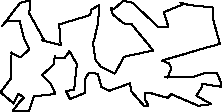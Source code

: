 unitsize(0.001cm);
// 22944
draw((2995,264)--(2658,360));
draw((2658,360)--(2597,349));
draw((2597,349)--(2592,248));
draw((2592,248)--(2656,128));
draw((2656,128)--(2581,121));
draw((2581,121)--(2347,388));
draw((2347,388)--(2334,523));
draw((2334,523)--(1962,389));
draw((1962,389)--(1828,456));
draw((1828,456)--(1766,678));
draw((1766,678)--(1766,692));
draw((1766,692)--(1604,706));
draw((1604,706)--(1529,581));
draw((1529,581)--(1541,354));
draw((1541,354)--(1272,246));
draw((1272,246)--(1203,385));
draw((1203,385)--(1346,408));
draw((1346,408)--(1393,859));
draw((1393,859)--(1264,1090));
draw((1264,1090)--(1179,969));
draw((1179,969)--(1021,962));
draw((1021,962)--(1009,1001));
draw((1009,1001)--(997,942));
draw((997,942)--(981,848));
draw((981,848)--(781,670));
draw((781,670)--(931,512));
draw((931,512)--(1017,333));
draw((1017,333)--(634,294));
draw((634,294)--(547,25));
draw((547,25)--(264,36));
draw((264,36)--(387,199));
draw((387,199)--(460,267));
draw((460,267)--(366,339));
draw((366,339)--(278,165));
draw((278,165)--(202,233));
draw((202,233)--(47,363));
draw((47,363)--(240,619));
draw((240,619)--(241,1069));
draw((241,1069)--(235,1059));
draw((235,1059)--(401,980));
draw((401,980)--(555,1121));
draw((555,1121)--(464,1302));
draw((464,1302)--(386,1616));
draw((386,1616)--(149,1629));
draw((149,1629)--(80,1533));
draw((80,1533)--(394,1944));
draw((394,1944)--(571,1982));
draw((571,1982)--(555,1753));
draw((555,1753)--(811,1295));
draw((811,1295)--(778,1282));
draw((778,1282)--(1109,1196));
draw((1109,1196)--(1082,1561));
draw((1082,1561)--(1623,1723));
draw((1623,1723)--(1632,1742));
draw((1632,1742)--(1646,1817));
draw((1646,1817)--(1787,1902));
draw((1787,1902)--(1768,1578));
draw((1768,1578)--(1699,1294));
draw((1699,1294)--(1677,1238));
draw((1677,1238)--(1725,927));
draw((1725,927)--(1819,814));
draw((1819,814)--(2067,694));
draw((2067,694)--(2223,990));
draw((2223,990)--(2740,1101));
draw((2740,1101)--(2356,1568));
draw((2356,1568)--(2221,1578));
draw((2221,1578)--(2028,1736));
draw((2028,1736)--(1994,1852));
draw((1994,1852)--(2050,1833));
draw((2050,1833)--(2214,1977));
draw((2214,1977)--(2374,1944));
draw((2374,1944)--(2834,1512));
draw((2834,1512)--(3007,1524));
draw((3007,1524)--(2927,1777));
draw((2927,1777)--(3248,1906));
draw((3248,1906)--(3220,1945));
draw((3220,1945)--(3373,1902));
draw((3373,1902)--(3786,1862));
draw((3786,1862)--(3805,1619));
draw((3805,1619)--(3918,1217));
draw((3918,1217)--(3535,1112));
draw((3535,1112)--(3332,1049));
draw((3332,1049)--(2982,949));
draw((2982,949)--(2901,920));
draw((2901,920)--(3023,871));
draw((3023,871)--(3060,781));
draw((3060,781)--(2993,624));
draw((2993,624)--(2944,632));
draw((2944,632)--(3452,637));
draw((3452,637)--(3642,699));
draw((3642,699)--(3868,697));
draw((3868,697)--(3935,540));
draw((3935,540)--(3946,459));
draw((3946,459)--(3599,514));
draw((3599,514)--(3600,459));
draw((3600,459)--(3503,301));
draw((3503,301)--(3766,154));
draw((3766,154)--(3538,125));
draw((3538,125)--(3062,329));
draw((3062,329)--(2995,264));
